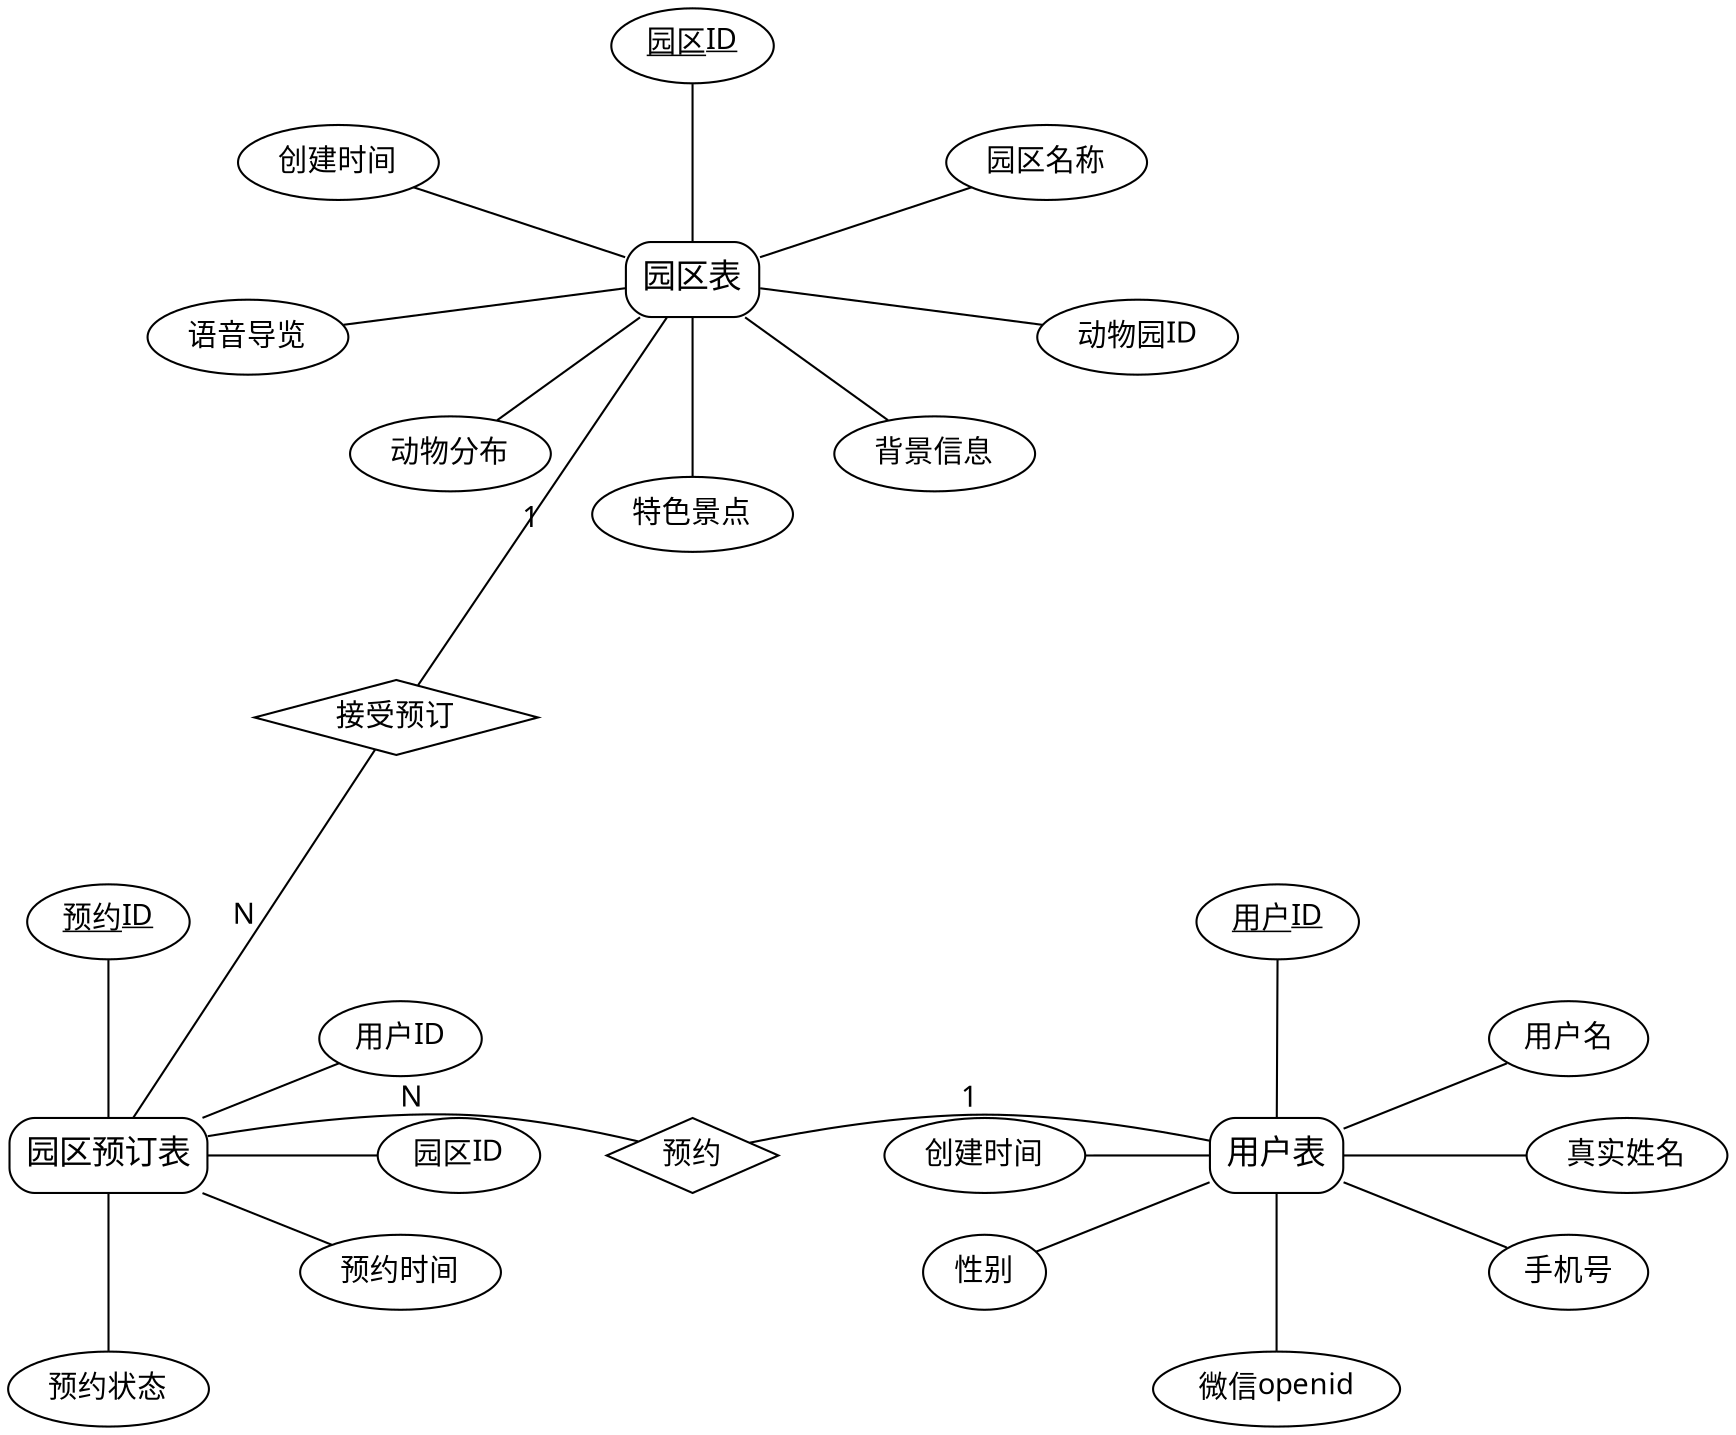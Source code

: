 digraph ER {
    // 图的全局设置
    splines=spline;
    node [fontname="Microsoft YaHei", fontsize=14];
    edge [fontname="Microsoft YaHei", fontsize=14];
    
    // 设置布局
    layout=neato;
    overlap=false;
    sep="+10,10";
    
    // 园区表及其属性
    node [shape=box, style="rounded,filled", fillcolor=white, fontsize=16];
    parks [label="园区表", pos="0,2!"];
    node [shape=ellipse, style="filled", fillcolor=white, fontsize=14];
    park_id [label=<<u>园区ID</u>>, pos="0,2.8!"];
    park_name [label="园区名称", pos="1.2,2.4!"];
    park_zoo_id [label="动物园ID", pos="1.5,1.8!"];
    park_background [label="背景信息", pos="0.8,1.4!"];
    park_features [label="特色景点", pos="0,1.2!"];
    park_distribution [label="动物分布", pos="-0.8,1.4!"];
    park_guide [label="语音导览", pos="-1.5,1.8!"];
    park_created [label="创建时间", pos="-1.2,2.4!"];

    // 园区预订表及其属性
    node [shape=box, style="rounded,filled", fillcolor=white, fontsize=16];
    bookings [label="园区预订表", pos="-2,-1!"];
    node [shape=ellipse, style="filled", fillcolor=white, fontsize=14];
    booking_id [label=<<u>预约ID</u>>, pos="-2,-0.2!"];
    booking_user_id [label="用户ID", pos="-1,-0.6!"];
    booking_park_id [label="园区ID", pos="-0.8,-1!"];
    booking_time [label="预约时间", pos="-1,-1.4!"];
    booking_status [label="预约状态", pos="-2,-1.8!"];

    // 用户表及其属性
    node [shape=box, style="rounded,filled", fillcolor=white, fontsize=16];
    users [label="用户表", pos="2,-1!"];
    node [shape=ellipse, style="filled", fillcolor=white, fontsize=14];
    user_id [label=<<u>用户ID</u>>, pos="2,-0.2!"];
    user_name [label="用户名", pos="3,-0.6!"];
    user_real_name [label="真实姓名", pos="3.2,-1!"];
    user_phone [label="手机号", pos="3,-1.4!"];
    user_openid [label="微信openid", pos="2,-1.8!"];
    user_gender [label="性别", pos="1,-1.4!"];
    user_created [label="创建时间", pos="1,-1!"];

    // 关系节点
    node [shape=diamond, style="filled", fillcolor=white, fontsize=14];
    park_booking_rel [label="接受预订", pos="-1,0.5!"];
    user_booking_rel [label="预约", pos="0,-1!"];

    // 连接实体和属性
    edge [dir=none, color=black, fontsize=14];
    
    // 园区表的属性连接
    parks -> {park_id park_name park_zoo_id park_background park_features 
              park_distribution park_guide park_created};
             
    // 园区预订表的属性连接
    bookings -> {booking_id booking_user_id booking_park_id booking_time 
                 booking_status};
               
    // 用户表的属性连接
    users -> {user_id user_name user_real_name user_phone user_openid 
              user_gender user_created};

    // 实体间的关系（通过关系节点）
    edge [dir=none, color=black, constraint=false, fontsize=14];
    parks -> park_booking_rel [label="1"];
    park_booking_rel -> bookings [label="N"];
    users -> user_booking_rel [label="1"];
    user_booking_rel -> bookings [label="N"];
} 